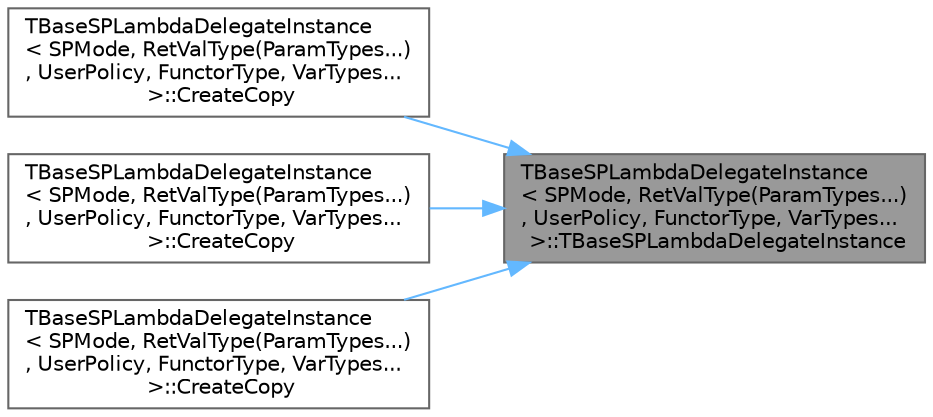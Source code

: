 digraph "TBaseSPLambdaDelegateInstance&lt; SPMode, RetValType(ParamTypes...), UserPolicy, FunctorType, VarTypes... &gt;::TBaseSPLambdaDelegateInstance"
{
 // INTERACTIVE_SVG=YES
 // LATEX_PDF_SIZE
  bgcolor="transparent";
  edge [fontname=Helvetica,fontsize=10,labelfontname=Helvetica,labelfontsize=10];
  node [fontname=Helvetica,fontsize=10,shape=box,height=0.2,width=0.4];
  rankdir="RL";
  Node1 [id="Node000001",label="TBaseSPLambdaDelegateInstance\l\< SPMode, RetValType(ParamTypes...)\l, UserPolicy, FunctorType, VarTypes...\l \>::TBaseSPLambdaDelegateInstance",height=0.2,width=0.4,color="gray40", fillcolor="grey60", style="filled", fontcolor="black",tooltip=" "];
  Node1 -> Node2 [id="edge1_Node000001_Node000002",dir="back",color="steelblue1",style="solid",tooltip=" "];
  Node2 [id="Node000002",label="TBaseSPLambdaDelegateInstance\l\< SPMode, RetValType(ParamTypes...)\l, UserPolicy, FunctorType, VarTypes...\l \>::CreateCopy",height=0.2,width=0.4,color="grey40", fillcolor="white", style="filled",URL="$d7/d4b/classTBaseSPLambdaDelegateInstance_3_01SPMode_00_01RetValType_07ParamTypes_8_8_8_08_00_01UserPol5f9178e0d76e054a5bf30a825cd3a8a9.html#a6ae4daa9620b600b05e8d8b76c0df8c4",tooltip=" "];
  Node1 -> Node3 [id="edge2_Node000001_Node000003",dir="back",color="steelblue1",style="solid",tooltip=" "];
  Node3 [id="Node000003",label="TBaseSPLambdaDelegateInstance\l\< SPMode, RetValType(ParamTypes...)\l, UserPolicy, FunctorType, VarTypes...\l \>::CreateCopy",height=0.2,width=0.4,color="grey40", fillcolor="white", style="filled",URL="$d7/d4b/classTBaseSPLambdaDelegateInstance_3_01SPMode_00_01RetValType_07ParamTypes_8_8_8_08_00_01UserPol5f9178e0d76e054a5bf30a825cd3a8a9.html#ae827a7cd50c1e7c332376a407ce6705d",tooltip=" "];
  Node1 -> Node4 [id="edge3_Node000001_Node000004",dir="back",color="steelblue1",style="solid",tooltip=" "];
  Node4 [id="Node000004",label="TBaseSPLambdaDelegateInstance\l\< SPMode, RetValType(ParamTypes...)\l, UserPolicy, FunctorType, VarTypes...\l \>::CreateCopy",height=0.2,width=0.4,color="grey40", fillcolor="white", style="filled",URL="$d7/d4b/classTBaseSPLambdaDelegateInstance_3_01SPMode_00_01RetValType_07ParamTypes_8_8_8_08_00_01UserPol5f9178e0d76e054a5bf30a825cd3a8a9.html#aa7bb138905087aa5469585fc61a33be0",tooltip=" "];
}
